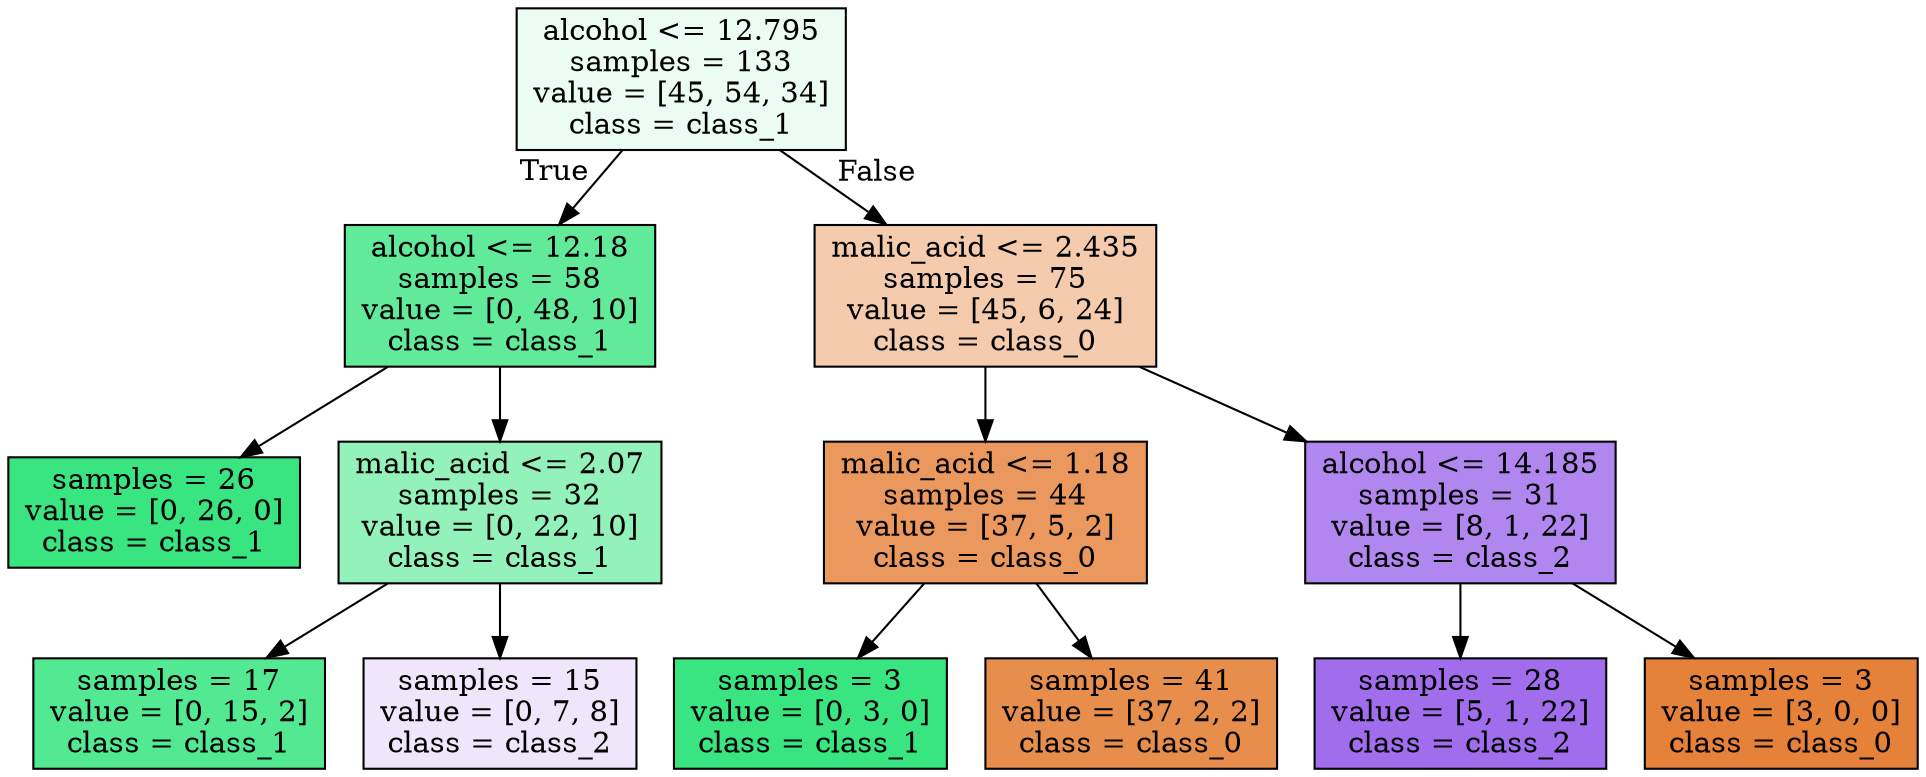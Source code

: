 digraph Tree {
node [shape=box, style="filled", color="black"] ;
0 [label="alcohol <= 12.795\nsamples = 133\nvalue = [45, 54, 34]\nclass = class_1", fillcolor="#ebfcf2"] ;
1 [label="alcohol <= 12.18\nsamples = 58\nvalue = [0, 48, 10]\nclass = class_1", fillcolor="#62ea9b"] ;
0 -> 1 [labeldistance=2.5, labelangle=45, headlabel="True"] ;
2 [label="samples = 26\nvalue = [0, 26, 0]\nclass = class_1", fillcolor="#39e581"] ;
1 -> 2 ;
3 [label="malic_acid <= 2.07\nsamples = 32\nvalue = [0, 22, 10]\nclass = class_1", fillcolor="#93f1ba"] ;
1 -> 3 ;
4 [label="samples = 17\nvalue = [0, 15, 2]\nclass = class_1", fillcolor="#53e892"] ;
3 -> 4 ;
5 [label="samples = 15\nvalue = [0, 7, 8]\nclass = class_2", fillcolor="#efe6fc"] ;
3 -> 5 ;
6 [label="malic_acid <= 2.435\nsamples = 75\nvalue = [45, 6, 24]\nclass = class_0", fillcolor="#f4cbad"] ;
0 -> 6 [labeldistance=2.5, labelangle=-45, headlabel="False"] ;
7 [label="malic_acid <= 1.18\nsamples = 44\nvalue = [37, 5, 2]\nclass = class_0", fillcolor="#ea985d"] ;
6 -> 7 ;
8 [label="samples = 3\nvalue = [0, 3, 0]\nclass = class_1", fillcolor="#39e581"] ;
7 -> 8 ;
9 [label="samples = 41\nvalue = [37, 2, 2]\nclass = class_0", fillcolor="#e88e4d"] ;
7 -> 9 ;
10 [label="alcohol <= 14.185\nsamples = 31\nvalue = [8, 1, 22]\nclass = class_2", fillcolor="#b286ef"] ;
6 -> 10 ;
11 [label="samples = 28\nvalue = [5, 1, 22]\nclass = class_2", fillcolor="#a26dec"] ;
10 -> 11 ;
12 [label="samples = 3\nvalue = [3, 0, 0]\nclass = class_0", fillcolor="#e58139"] ;
10 -> 12 ;
}